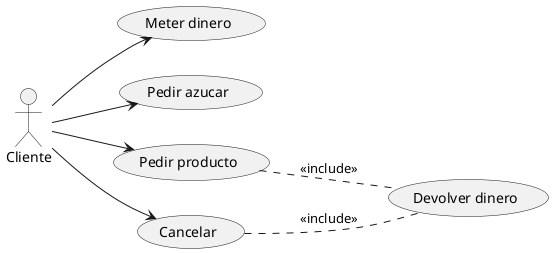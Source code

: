 @startuml
left to right direction
:Cliente:

"Meter dinero" as (meter)
"Pedir azucar" as (azucar)
"Pedir producto" as (producto)
"Cancelar" as (cancelar)
"Devolver dinero" as (devolver)

Cliente --> (meter)
Cliente --> (azucar)
Cliente --> (producto)
Cliente --> (cancelar)

(producto) .. (devolver) : <<include>>
(cancelar) .. (devolver) : <<include>>
@enduml